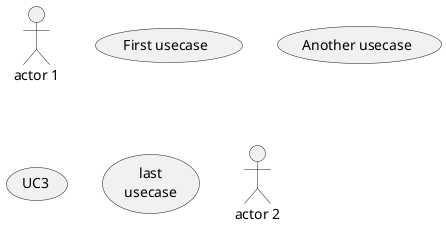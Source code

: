 @startuml

:actor 1:
(First usecase)
(Another usecase) as (UC2)
usecase UC3
usecase (last\nusecase) as UC4
:actor 2:

@enduml
